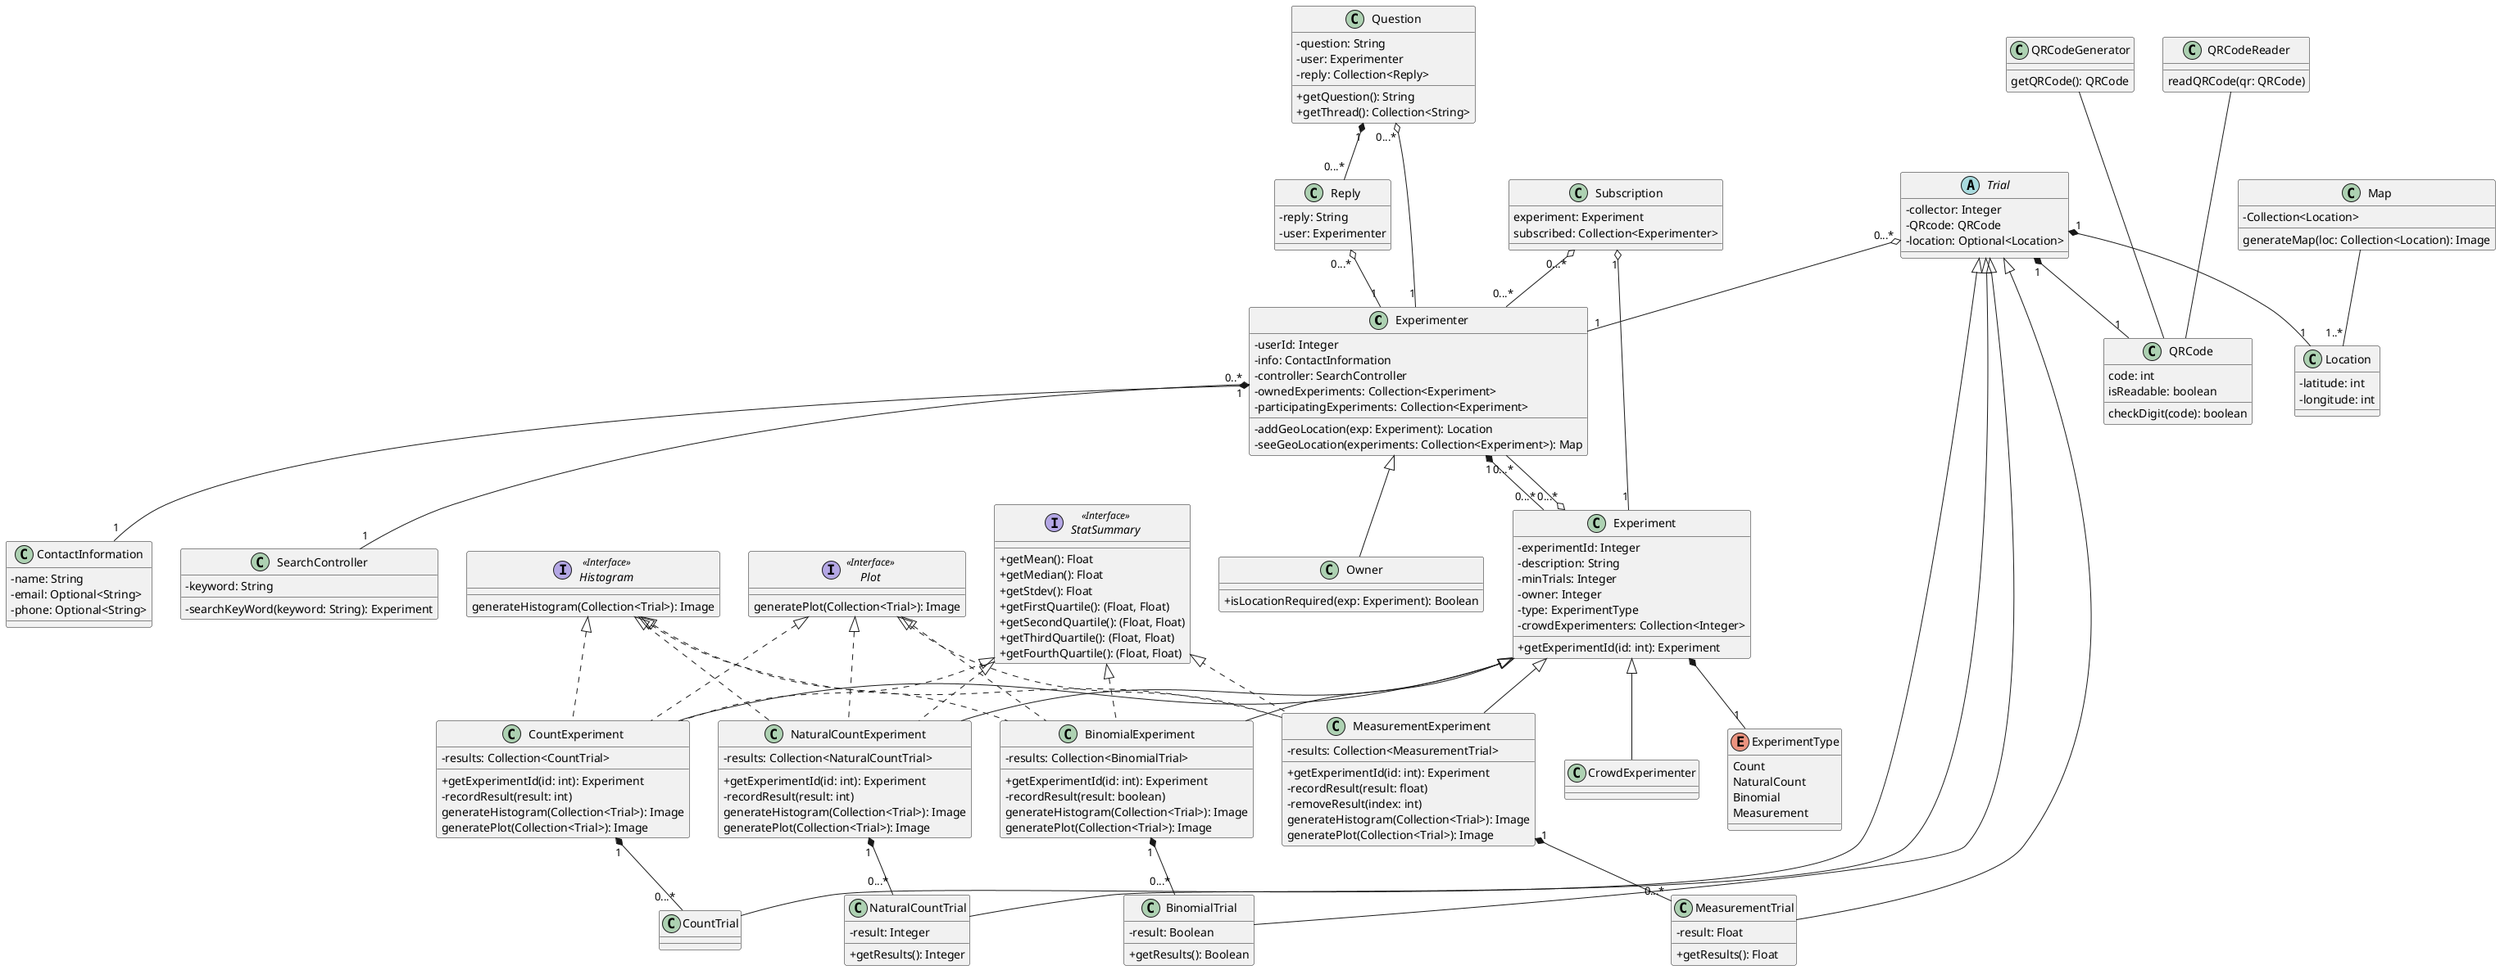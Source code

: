 @startuml UML
skinparam classAttributeIconSize 0

' generic class for an experimenter
' note that experiments will likely be stored by user id instead of by all experiment info
' We could do hasing, but it's probably easier for now (for the UML sake) to represent this as a collection of experiments
class Experimenter {
    -userId: Integer
    -info: ContactInformation
    -controller: SearchController
    -ownedExperiments: Collection<Experiment>
    -participatingExperiments: Collection<Experiment>
    -addGeoLocation(exp: Experiment): Location
    -seeGeoLocation(experiments: Collection<Experiment>): Map
}


' ??? (should be attribute if status changes per experiment, stay as class if a profile is either owner or experimenter)
class Owner extends Experimenter {
  +isLocationRequired(exp: Experiment): Boolean
}

' ??? (should be attribute if status changes per experiment, stay as class if a profile is either owner or experimenter)
class CrowdExperimenter extends Experiment {
}

' what information does a subscription hold? an experiment & list of users subscribed? currently assumes all subscribers are experimenters of some kind
class Subscription {
    experiment: Experiment
    subscribed: Collection<Experimenter>
}

class Question {
    -question: String
    -user: Experimenter
    -reply: Collection<Reply>
    +getQuestion(): String
    +getThread(): Collection<String>
}

' assume that anyone who can reply to a question is a type of experimenter
class Reply {
    -reply: String
    -user: Experimenter
}

' allows the experiment to enforce only one trial type
enum ExperimentType {
    Count
    NaturalCount
    Binomial
    Measurement
}

' right now will just look for owner based on their id
' idea: make this 'experimentInfo' and give every type of experiment an experimentInfo instead
' rational: for displaying info and searching we don't need the results, just the info
' both are implemented so whichever we don't use can just be deleted
class Experiment {
    -experimentId: Integer
    -description: String
    -minTrials: Integer
    ' this is the userId of the owner
    -owner: Integer
    -type: ExperimentType
    -crowdExperimenters: Collection<Integer>
    +getExperimentId(id: int): Experiment
}



class CountExperiment extends Experiment {
    -results: Collection<CountTrial>
    +getExperimentId(id: int): Experiment
    -recordResult(result: int)
    generateHistogram(Collection<Trial>): Image
    generatePlot(Collection<Trial>): Image
}

class NaturalCountExperiment extends Experiment {
    -results: Collection<NaturalCountTrial>
    +getExperimentId(id: int): Experiment
    -recordResult(result: int)
    generateHistogram(Collection<Trial>): Image
    generatePlot(Collection<Trial>): Image
}

class BinomialExperiment extends Experiment {
    -results: Collection<BinomialTrial>
    +getExperimentId(id: int): Experiment
    -recordResult(result: boolean)
    generateHistogram(Collection<Trial>): Image
    generatePlot(Collection<Trial>): Image
}

class MeasurementExperiment extends Experiment {
    -results: Collection<MeasurementTrial>
    +getExperimentId(id: int): Experiment
    -recordResult(result: float)
    -removeResult(index: int)
    generateHistogram(Collection<Trial>): Image
    generatePlot(Collection<Trial>): Image
}

' each trial has a unique QRCode associated with it
abstract class Trial {
    ' just going to user experimenter ID here
    -collector: Integer
    -QRcode: QRCode
    -location: Optional<Location>
}

class CountTrial extends Trial {
    ' essentially just a trial but it's own class since other types of trial aren't a count trial
}

' no unsigned ints in java, not sure how to enforce natural numbers only
class NaturalCountTrial extends Trial {
    -result: Integer
    +getResults(): Integer
}

' will likely specify true = pass, false = fail
class BinomialTrial extends Trial {
    -result: Boolean
    +getResults(): Boolean
}

class MeasurementTrial extends Trial {
    -result: Float
    +getResults(): Float
}

class QRCodeGenerator {
    ' implementation details unclear at the moment
    getQRCode(): QRCode
}

class QRCodeReader {
    ' implementation details unclear at the moment
    readQRCode(qr: QRCode)
}

class QRCode {
    ' somehow represent this?
    code: int
    isReadable: boolean
    ' a lot of QR codes use a check digit to determine if they are valid or not
    checkDigit(code): boolean
}

class Location {
  -latitude: int
  -longitude: int
}

class Map{
 -Collection<Location>
 generateMap(loc: Collection<Location): Image
}

Map -- "1..*" Location

interface "Histogram" as Histogram << Interface >> {
  generateHistogram(Collection<Trial>): Image
}

interface "Plot" as Plot <<Interface>> {
  generatePlot(Collection<Trial>): Image
}

' Modification: this is an interface that can be used by every experiment since it will calculate each value different depending on experiment type
' Note: ask if things like binomial trial should have these (median of pass/fail?)
Interface "StatSummary" as StatSummary <<Interface>> {
    +getMean(): Float
    +getMedian(): Float
    +getStdev(): Float
    +getFirstQuartile(): (Float, Float)
    +getSecondQuartile(): (Float, Float)
    +getThirdQuartile(): (Float, Float)
    +getFourthQuartile(): (Float, Float)
}

class ContactInformation {
    -name: String
    -email: Optional<String>
    -phone: Optional<String>
}

class SearchController {
    ' functionality here is searchbar functions required by Java so likely don't need to be specified in UML
    -keyword: String
    -searchKeyWord(keyword: String): Experiment
}

Experimenter "1" *-- "1" ContactInformation
Experimenter "1" *-- "0...*" Experiment

Subscription "0...*" o-- "0...*" Experimenter
Subscription "1" o-- "1" Experiment

Question "0...*" o-- "1" Experimenter
' Note: does each question get one reply? or does it turn into a thread?
Question "1" *-- "0...*" Reply

Reply "0...*" o-- "1" Experimenter

' Question: do we draw both aggregations since they are different and both are true?
Experiment "0...*" o-- "0...*" Experimenter

CountExperiment "1" *-- "0...*" CountTrial


NaturalCountExperiment "1" *-- "0...*" NaturalCountTrial

BinomialExperiment "1" *-- "0...*" BinomialTrial

MeasurementExperiment "1" *-- "0...*" MeasurementTrial

Trial "0...*" o-- "1" Experimenter
Trial "1" *-- "1" QRCode
Trial "1" *-- "1" Location

QRCodeGenerator --- QRCode
QRCodeReader --- QRCode

Experiment *-- "1" ExperimentType

class MeasurementExperiment implements StatSummary
class BinomialExperiment implements StatSummary
class NaturalCountExperiment implements StatSummary
class CountExperiment implements StatSummary

class MeasurementExperiment implements Histogram
class BinomialExperiment implements Histogram
class NaturalCountExperiment implements Histogram
class CountExperiment implements Histogram

class MeasurementExperiment implements Plot
class BinomialExperiment implements Plot
class NaturalCountExperiment implements Plot
class CountExperiment implements Plot


Experimenter "0..*" -- "1" SearchController


@enduml
